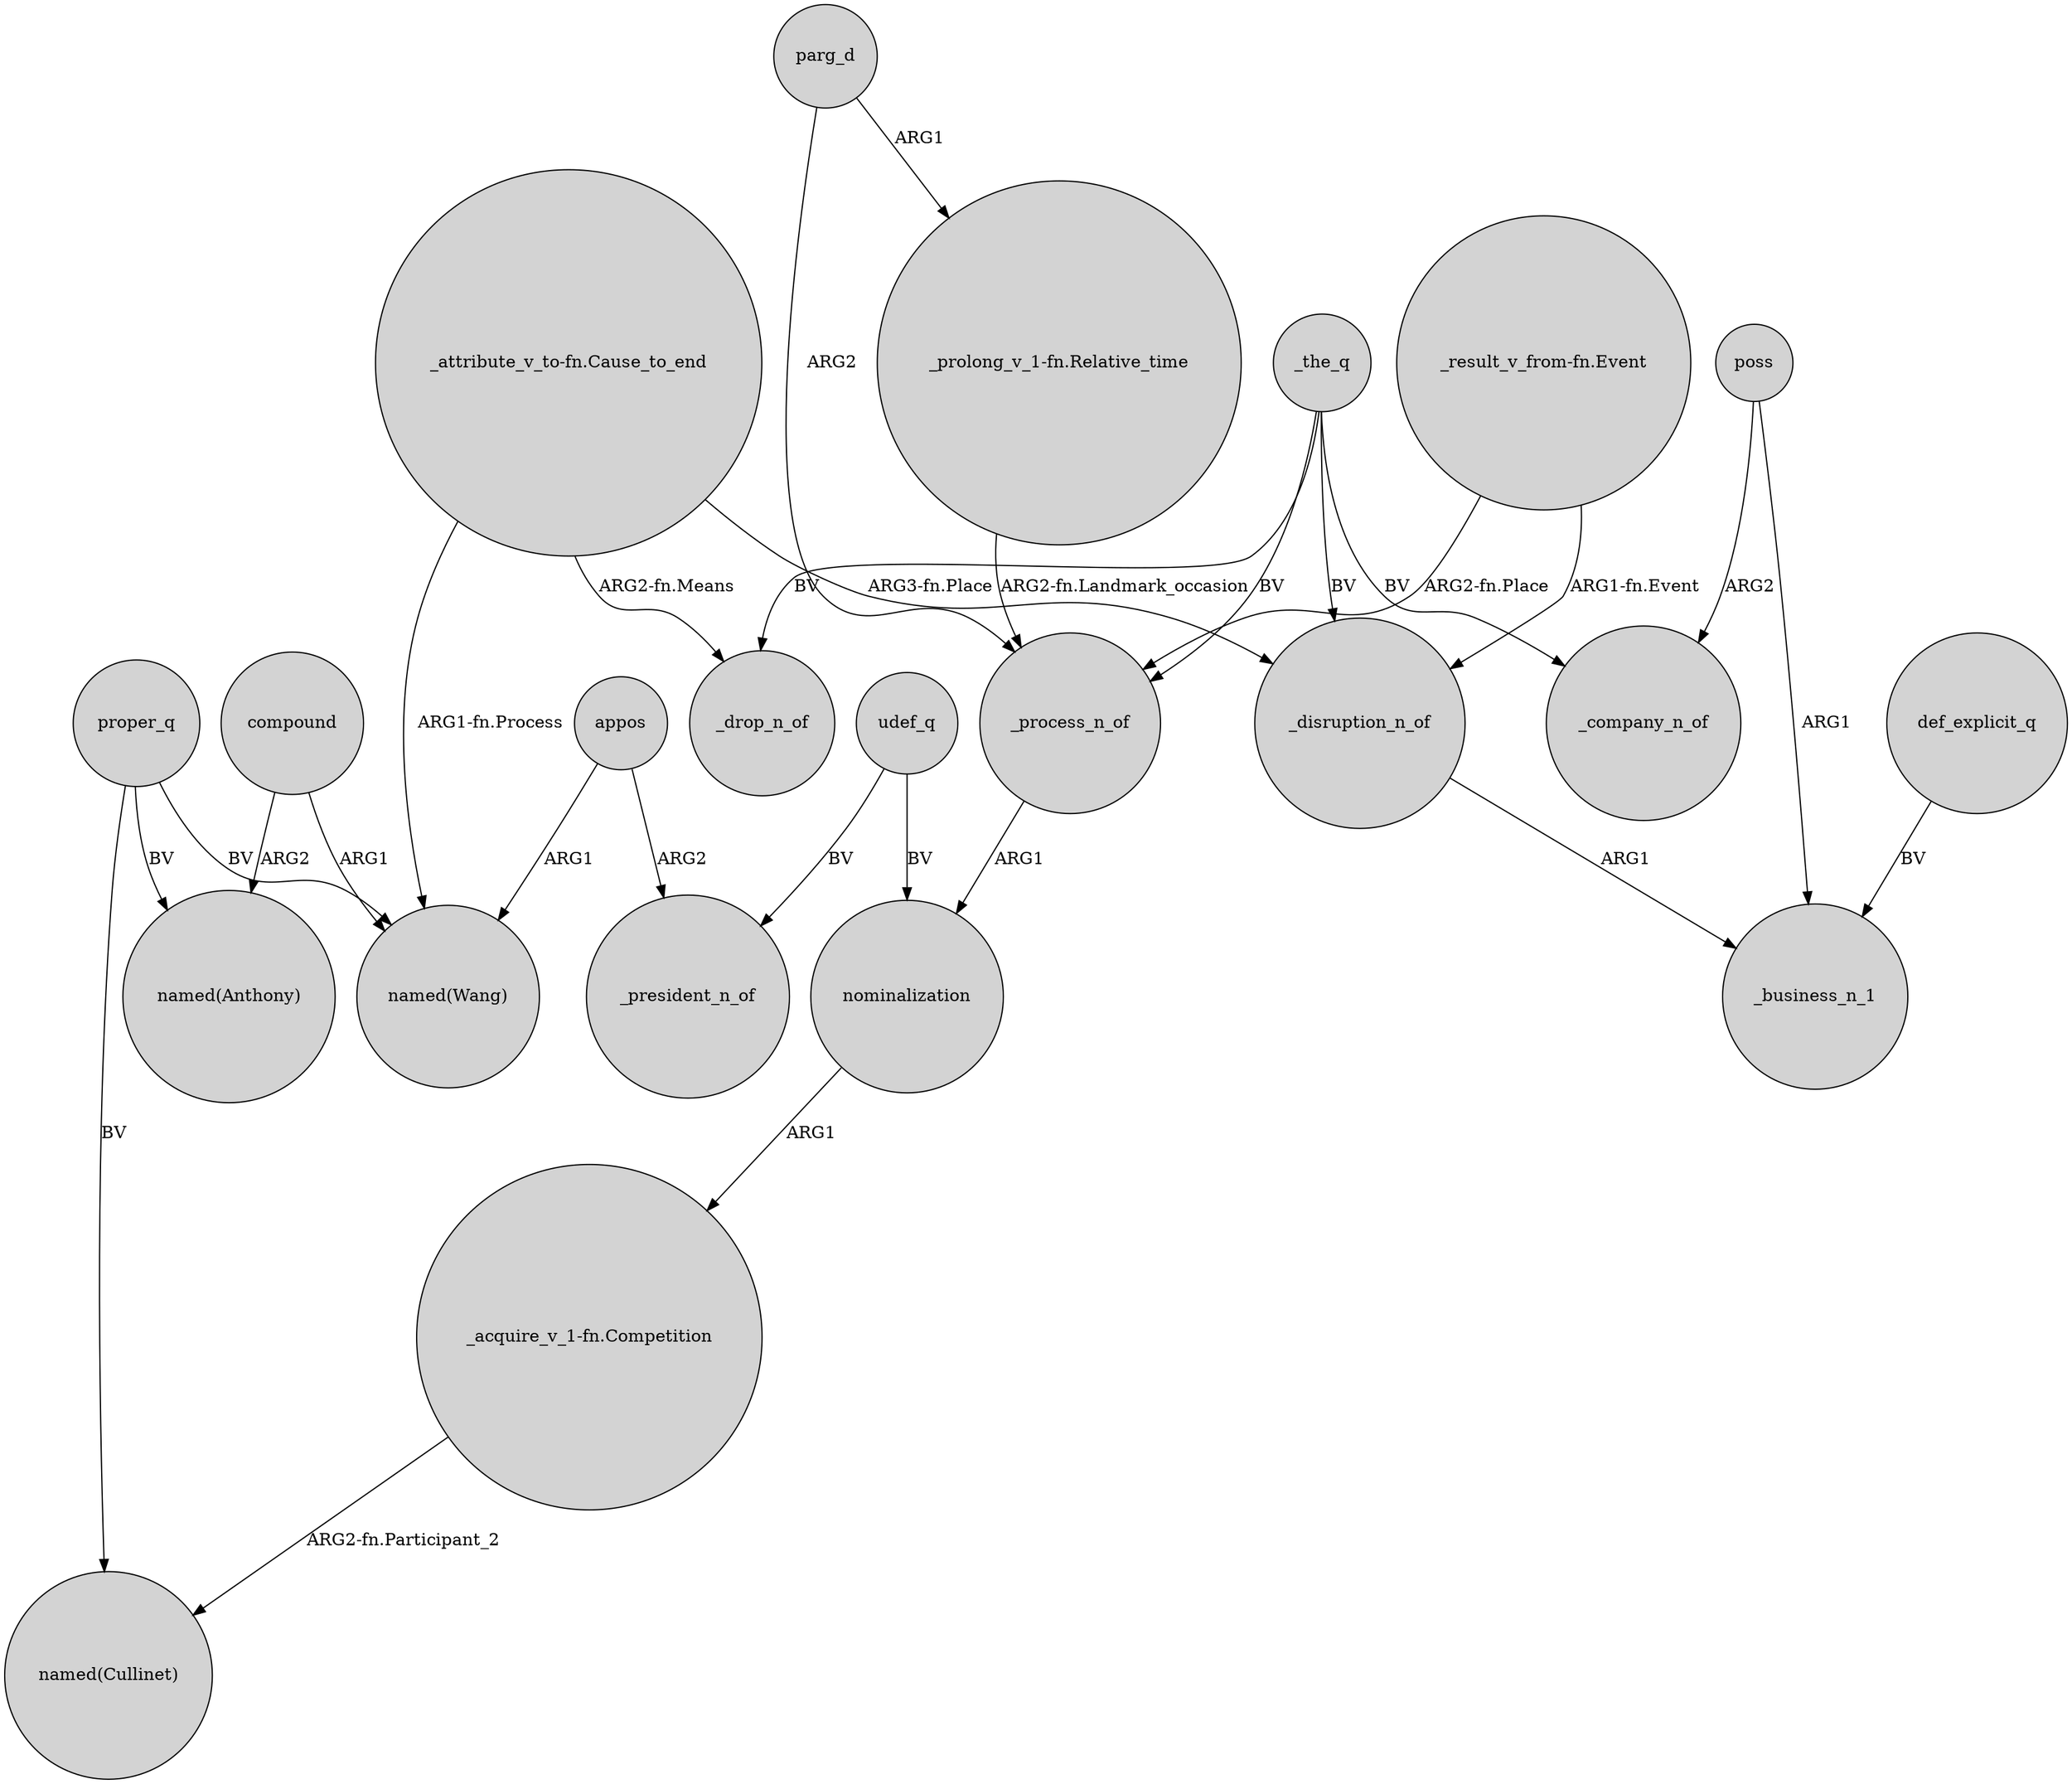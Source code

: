 digraph {
	node [shape=circle style=filled]
	def_explicit_q -> _business_n_1 [label=BV]
	appos -> _president_n_of [label=ARG2]
	compound -> "named(Wang)" [label=ARG1]
	appos -> "named(Wang)" [label=ARG1]
	"_attribute_v_to-fn.Cause_to_end" -> _disruption_n_of [label="ARG3-fn.Place"]
	poss -> _business_n_1 [label=ARG1]
	"_attribute_v_to-fn.Cause_to_end" -> "named(Wang)" [label="ARG1-fn.Process"]
	proper_q -> "named(Anthony)" [label=BV]
	_the_q -> _process_n_of [label=BV]
	udef_q -> nominalization [label=BV]
	proper_q -> "named(Wang)" [label=BV]
	"_prolong_v_1-fn.Relative_time" -> _process_n_of [label="ARG2-fn.Landmark_occasion"]
	"_acquire_v_1-fn.Competition" -> "named(Cullinet)" [label="ARG2-fn.Participant_2"]
	"_result_v_from-fn.Event" -> _process_n_of [label="ARG2-fn.Place"]
	proper_q -> "named(Cullinet)" [label=BV]
	_process_n_of -> nominalization [label=ARG1]
	poss -> _company_n_of [label=ARG2]
	compound -> "named(Anthony)" [label=ARG2]
	parg_d -> _process_n_of [label=ARG2]
	_disruption_n_of -> _business_n_1 [label=ARG1]
	_the_q -> _disruption_n_of [label=BV]
	"_attribute_v_to-fn.Cause_to_end" -> _drop_n_of [label="ARG2-fn.Means"]
	_the_q -> _drop_n_of [label=BV]
	parg_d -> "_prolong_v_1-fn.Relative_time" [label=ARG1]
	"_result_v_from-fn.Event" -> _disruption_n_of [label="ARG1-fn.Event"]
	nominalization -> "_acquire_v_1-fn.Competition" [label=ARG1]
	udef_q -> _president_n_of [label=BV]
	_the_q -> _company_n_of [label=BV]
}
